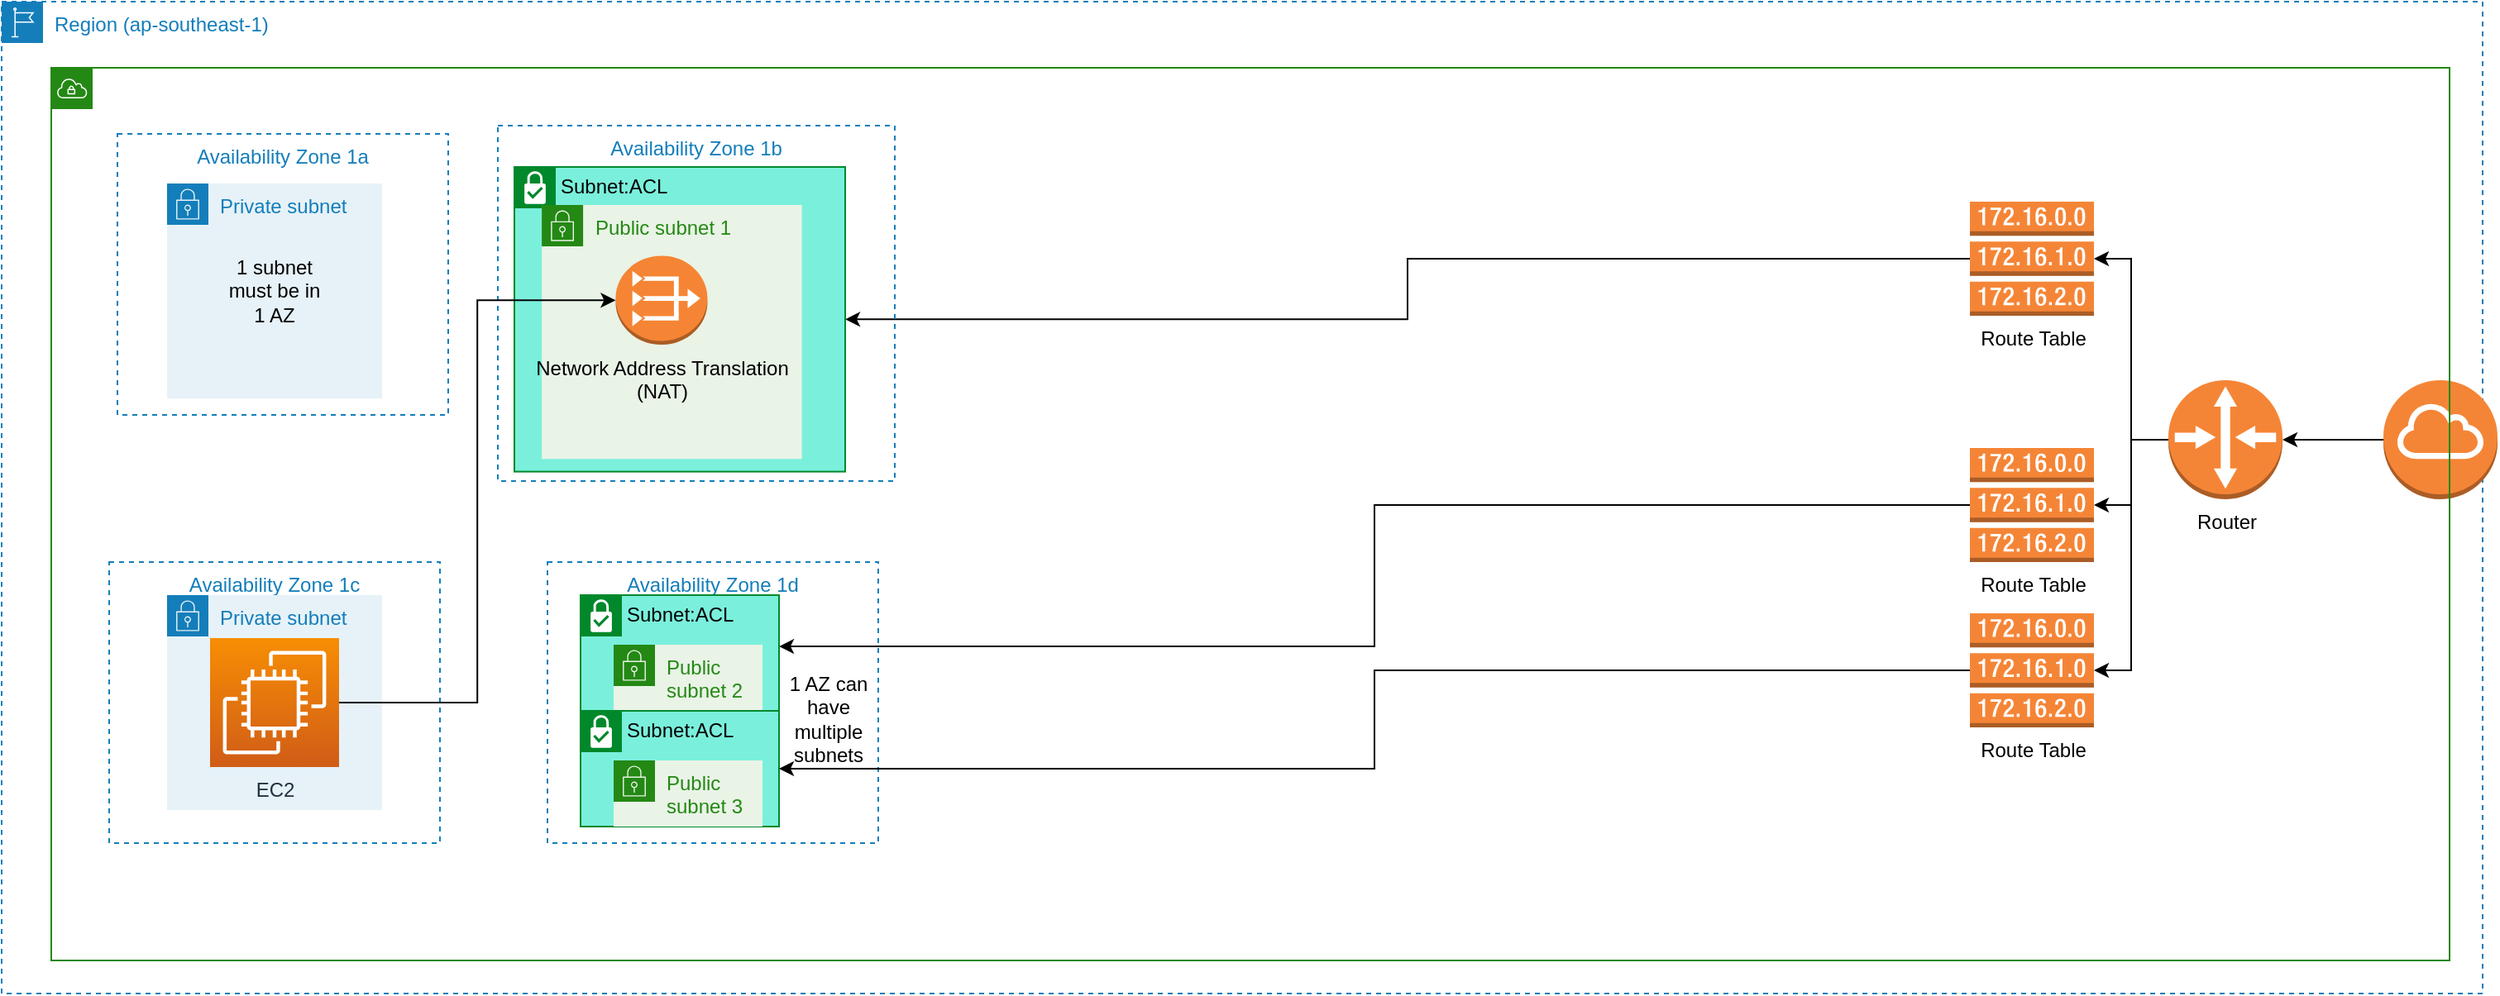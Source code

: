 <mxfile version="16.1.0" type="github">
  <diagram id="UTCtvc4WqDtAEl09huPs" name="Page-1">
    <mxGraphModel dx="830" dy="802" grid="1" gridSize="10" guides="1" tooltips="1" connect="1" arrows="1" fold="1" page="1" pageScale="1" pageWidth="850" pageHeight="1100" math="0" shadow="0">
      <root>
        <mxCell id="0" />
        <mxCell id="1" parent="0" />
        <mxCell id="Ejb-mYYM1d8D_vP1t5c7-2" value="Region (ap-southeast-1)" style="points=[[0,0],[0.25,0],[0.5,0],[0.75,0],[1,0],[1,0.25],[1,0.5],[1,0.75],[1,1],[0.75,1],[0.5,1],[0.25,1],[0,1],[0,0.75],[0,0.5],[0,0.25]];outlineConnect=0;gradientColor=none;html=1;whiteSpace=wrap;fontSize=12;fontStyle=0;container=1;pointerEvents=0;collapsible=0;recursiveResize=0;shape=mxgraph.aws4.group;grIcon=mxgraph.aws4.group_region;strokeColor=#147EBA;fillColor=none;verticalAlign=top;align=left;spacingLeft=30;fontColor=#147EBA;dashed=1;" parent="1" vertex="1">
          <mxGeometry x="60" y="210" width="1500" height="600" as="geometry" />
        </mxCell>
        <mxCell id="Ejb-mYYM1d8D_vP1t5c7-3" value="Availability Zone 1a" style="fillColor=none;strokeColor=#147EBA;dashed=1;verticalAlign=top;fontStyle=0;fontColor=#147EBA;" parent="Ejb-mYYM1d8D_vP1t5c7-2" vertex="1">
          <mxGeometry x="70" y="80" width="200" height="170" as="geometry" />
        </mxCell>
        <mxCell id="OQKpDVVZ5ywf6PsZfqJ8-32" value="" style="outlineConnect=0;dashed=0;verticalLabelPosition=bottom;verticalAlign=top;align=center;html=1;shape=mxgraph.aws3.internet_gateway;fillColor=#F58536;gradientColor=none;" vertex="1" parent="Ejb-mYYM1d8D_vP1t5c7-2">
          <mxGeometry x="1440" y="229" width="69" height="72" as="geometry" />
        </mxCell>
        <mxCell id="Ejb-mYYM1d8D_vP1t5c7-8" value="&amp;nbsp;" style="points=[[0,0],[0.25,0],[0.5,0],[0.75,0],[1,0],[1,0.25],[1,0.5],[1,0.75],[1,1],[0.75,1],[0.5,1],[0.25,1],[0,1],[0,0.75],[0,0.5],[0,0.25]];outlineConnect=0;gradientColor=none;html=1;whiteSpace=wrap;fontSize=12;fontStyle=0;container=1;pointerEvents=0;collapsible=0;recursiveResize=0;shape=mxgraph.aws4.group;grIcon=mxgraph.aws4.group_vpc;strokeColor=#248814;fillColor=none;verticalAlign=top;align=left;spacingLeft=30;fontColor=#AAB7B8;dashed=0;" parent="1" vertex="1">
          <mxGeometry x="90" y="250" width="1450" height="540" as="geometry" />
        </mxCell>
        <mxCell id="Ejb-mYYM1d8D_vP1t5c7-9" value="Private subnet" style="points=[[0,0],[0.25,0],[0.5,0],[0.75,0],[1,0],[1,0.25],[1,0.5],[1,0.75],[1,1],[0.75,1],[0.5,1],[0.25,1],[0,1],[0,0.75],[0,0.5],[0,0.25]];outlineConnect=0;gradientColor=none;html=1;whiteSpace=wrap;fontSize=12;fontStyle=0;container=1;pointerEvents=0;collapsible=0;recursiveResize=0;shape=mxgraph.aws4.group;grIcon=mxgraph.aws4.group_security_group;grStroke=0;strokeColor=#147EBA;fillColor=#E6F2F8;verticalAlign=top;align=left;spacingLeft=30;fontColor=#147EBA;dashed=0;" parent="Ejb-mYYM1d8D_vP1t5c7-8" vertex="1">
          <mxGeometry x="70" y="70" width="130" height="130" as="geometry" />
        </mxCell>
        <mxCell id="OQKpDVVZ5ywf6PsZfqJ8-1" value="1 subnet must be in 1 AZ" style="text;html=1;strokeColor=none;fillColor=none;align=center;verticalAlign=middle;whiteSpace=wrap;rounded=0;" vertex="1" parent="Ejb-mYYM1d8D_vP1t5c7-9">
          <mxGeometry x="35" y="50" width="60" height="30" as="geometry" />
        </mxCell>
        <mxCell id="OQKpDVVZ5ywf6PsZfqJ8-27" style="edgeStyle=orthogonalEdgeStyle;rounded=0;orthogonalLoop=1;jettySize=auto;html=1;entryX=1;entryY=0.5;entryDx=0;entryDy=0;entryPerimeter=0;" edge="1" parent="Ejb-mYYM1d8D_vP1t5c7-8" source="OQKpDVVZ5ywf6PsZfqJ8-12" target="OQKpDVVZ5ywf6PsZfqJ8-19">
          <mxGeometry relative="1" as="geometry" />
        </mxCell>
        <mxCell id="OQKpDVVZ5ywf6PsZfqJ8-28" style="edgeStyle=orthogonalEdgeStyle;rounded=0;orthogonalLoop=1;jettySize=auto;html=1;entryX=1;entryY=0.5;entryDx=0;entryDy=0;entryPerimeter=0;" edge="1" parent="Ejb-mYYM1d8D_vP1t5c7-8" source="OQKpDVVZ5ywf6PsZfqJ8-12" target="OQKpDVVZ5ywf6PsZfqJ8-26">
          <mxGeometry relative="1" as="geometry" />
        </mxCell>
        <mxCell id="OQKpDVVZ5ywf6PsZfqJ8-37" style="edgeStyle=orthogonalEdgeStyle;rounded=0;orthogonalLoop=1;jettySize=auto;html=1;entryX=1;entryY=0.5;entryDx=0;entryDy=0;entryPerimeter=0;" edge="1" parent="Ejb-mYYM1d8D_vP1t5c7-8" source="OQKpDVVZ5ywf6PsZfqJ8-12" target="OQKpDVVZ5ywf6PsZfqJ8-35">
          <mxGeometry relative="1" as="geometry" />
        </mxCell>
        <mxCell id="OQKpDVVZ5ywf6PsZfqJ8-12" value="Router" style="outlineConnect=0;dashed=0;verticalLabelPosition=bottom;verticalAlign=top;align=center;html=1;shape=mxgraph.aws3.router;fillColor=#F58536;gradientColor=none;" vertex="1" parent="Ejb-mYYM1d8D_vP1t5c7-8">
          <mxGeometry x="1280" y="189" width="69" height="72" as="geometry" />
        </mxCell>
        <mxCell id="OQKpDVVZ5ywf6PsZfqJ8-55" style="edgeStyle=orthogonalEdgeStyle;rounded=0;orthogonalLoop=1;jettySize=auto;html=1;" edge="1" parent="Ejb-mYYM1d8D_vP1t5c7-8" source="OQKpDVVZ5ywf6PsZfqJ8-19" target="OQKpDVVZ5ywf6PsZfqJ8-47">
          <mxGeometry relative="1" as="geometry" />
        </mxCell>
        <mxCell id="OQKpDVVZ5ywf6PsZfqJ8-19" value="Route Table" style="outlineConnect=0;dashed=0;verticalLabelPosition=bottom;verticalAlign=top;align=center;html=1;shape=mxgraph.aws3.route_table;fillColor=#F58536;gradientColor=none;" vertex="1" parent="Ejb-mYYM1d8D_vP1t5c7-8">
          <mxGeometry x="1160" y="81" width="75" height="69" as="geometry" />
        </mxCell>
        <mxCell id="OQKpDVVZ5ywf6PsZfqJ8-57" style="edgeStyle=orthogonalEdgeStyle;rounded=0;orthogonalLoop=1;jettySize=auto;html=1;entryX=1;entryY=0.443;entryDx=0;entryDy=0;entryPerimeter=0;" edge="1" parent="Ejb-mYYM1d8D_vP1t5c7-8" source="OQKpDVVZ5ywf6PsZfqJ8-26" target="OQKpDVVZ5ywf6PsZfqJ8-22">
          <mxGeometry relative="1" as="geometry" />
        </mxCell>
        <mxCell id="OQKpDVVZ5ywf6PsZfqJ8-26" value="Route Table" style="outlineConnect=0;dashed=0;verticalLabelPosition=bottom;verticalAlign=top;align=center;html=1;shape=mxgraph.aws3.route_table;fillColor=#F58536;gradientColor=none;" vertex="1" parent="Ejb-mYYM1d8D_vP1t5c7-8">
          <mxGeometry x="1160" y="230" width="75" height="69" as="geometry" />
        </mxCell>
        <mxCell id="OQKpDVVZ5ywf6PsZfqJ8-35" value="Route Table" style="outlineConnect=0;dashed=0;verticalLabelPosition=bottom;verticalAlign=top;align=center;html=1;shape=mxgraph.aws3.route_table;fillColor=#F58536;gradientColor=none;" vertex="1" parent="Ejb-mYYM1d8D_vP1t5c7-8">
          <mxGeometry x="1160" y="330" width="75" height="69" as="geometry" />
        </mxCell>
        <mxCell id="OQKpDVVZ5ywf6PsZfqJ8-45" value="" style="group" vertex="1" connectable="0" parent="Ejb-mYYM1d8D_vP1t5c7-8">
          <mxGeometry x="270" y="35" width="240" height="215" as="geometry" />
        </mxCell>
        <mxCell id="OQKpDVVZ5ywf6PsZfqJ8-46" value="Availability Zone 1b" style="fillColor=none;strokeColor=#147EBA;dashed=1;verticalAlign=top;fontStyle=0;fontColor=#147EBA;" vertex="1" parent="OQKpDVVZ5ywf6PsZfqJ8-45">
          <mxGeometry width="240.0" height="215" as="geometry" />
        </mxCell>
        <mxCell id="OQKpDVVZ5ywf6PsZfqJ8-47" value="Subnet:ACL" style="shape=mxgraph.ibm.box;prType=subnet;fontStyle=0;verticalAlign=top;align=left;spacingLeft=32;spacingTop=4;fillColor=#7AF0DC;rounded=0;whiteSpace=wrap;html=1;strokeColor=#00882B;strokeWidth=1;dashed=0;container=1;spacing=-4;collapsible=0;expand=0;recursiveResize=0;" vertex="1" parent="OQKpDVVZ5ywf6PsZfqJ8-45">
          <mxGeometry x="10" y="25.01" width="200" height="184.29" as="geometry" />
        </mxCell>
        <mxCell id="OQKpDVVZ5ywf6PsZfqJ8-48" value="Public subnet 1" style="points=[[0,0],[0.25,0],[0.5,0],[0.75,0],[1,0],[1,0.25],[1,0.5],[1,0.75],[1,1],[0.75,1],[0.5,1],[0.25,1],[0,1],[0,0.75],[0,0.5],[0,0.25]];outlineConnect=0;gradientColor=none;html=1;whiteSpace=wrap;fontSize=12;fontStyle=0;container=1;pointerEvents=0;collapsible=0;recursiveResize=0;shape=mxgraph.aws4.group;grIcon=mxgraph.aws4.group_security_group;grStroke=0;strokeColor=#248814;fillColor=#E9F3E6;verticalAlign=top;align=left;spacingLeft=30;fontColor=#248814;" vertex="1" parent="OQKpDVVZ5ywf6PsZfqJ8-47">
          <mxGeometry x="16.552" y="23.036" width="157.241" height="153.571" as="geometry" />
        </mxCell>
        <mxCell id="OQKpDVVZ5ywf6PsZfqJ8-49" value="Network Address Translation&lt;br&gt;(NAT)" style="outlineConnect=0;dashed=0;verticalLabelPosition=bottom;verticalAlign=top;align=center;html=1;shape=mxgraph.aws3.vpc_nat_gateway;fillColor=#F58534;gradientColor=none;" vertex="1" parent="OQKpDVVZ5ywf6PsZfqJ8-47">
          <mxGeometry x="61.208" y="53.75" width="55.514" height="53.75" as="geometry" />
        </mxCell>
        <mxCell id="OQKpDVVZ5ywf6PsZfqJ8-41" value="" style="group" vertex="1" connectable="0" parent="Ejb-mYYM1d8D_vP1t5c7-8">
          <mxGeometry x="35" y="299" width="200" height="170" as="geometry" />
        </mxCell>
        <mxCell id="OQKpDVVZ5ywf6PsZfqJ8-42" value="Availability Zone 1c" style="fillColor=none;strokeColor=#147EBA;dashed=1;verticalAlign=top;fontStyle=0;fontColor=#147EBA;" vertex="1" parent="OQKpDVVZ5ywf6PsZfqJ8-41">
          <mxGeometry width="200" height="170" as="geometry" />
        </mxCell>
        <mxCell id="OQKpDVVZ5ywf6PsZfqJ8-43" value="Private subnet" style="points=[[0,0],[0.25,0],[0.5,0],[0.75,0],[1,0],[1,0.25],[1,0.5],[1,0.75],[1,1],[0.75,1],[0.5,1],[0.25,1],[0,1],[0,0.75],[0,0.5],[0,0.25]];outlineConnect=0;gradientColor=none;html=1;whiteSpace=wrap;fontSize=12;fontStyle=0;container=1;pointerEvents=0;collapsible=0;recursiveResize=0;shape=mxgraph.aws4.group;grIcon=mxgraph.aws4.group_security_group;grStroke=0;strokeColor=#147EBA;fillColor=#E6F2F8;verticalAlign=top;align=left;spacingLeft=30;fontColor=#147EBA;dashed=0;" vertex="1" parent="OQKpDVVZ5ywf6PsZfqJ8-41">
          <mxGeometry x="35" y="20" width="130" height="130" as="geometry" />
        </mxCell>
        <mxCell id="OQKpDVVZ5ywf6PsZfqJ8-51" value="EC2" style="sketch=0;points=[[0,0,0],[0.25,0,0],[0.5,0,0],[0.75,0,0],[1,0,0],[0,1,0],[0.25,1,0],[0.5,1,0],[0.75,1,0],[1,1,0],[0,0.25,0],[0,0.5,0],[0,0.75,0],[1,0.25,0],[1,0.5,0],[1,0.75,0]];outlineConnect=0;fontColor=#232F3E;gradientColor=#F78E04;gradientDirection=north;fillColor=#D05C17;strokeColor=#ffffff;dashed=0;verticalLabelPosition=bottom;verticalAlign=top;align=center;html=1;fontSize=12;fontStyle=0;aspect=fixed;shape=mxgraph.aws4.resourceIcon;resIcon=mxgraph.aws4.ec2;" vertex="1" parent="OQKpDVVZ5ywf6PsZfqJ8-43">
          <mxGeometry x="26" y="26" width="78" height="78" as="geometry" />
        </mxCell>
        <mxCell id="Ejb-mYYM1d8D_vP1t5c7-6" value="Availability Zone 1d" style="fillColor=none;strokeColor=#147EBA;dashed=1;verticalAlign=top;fontStyle=0;fontColor=#147EBA;" parent="Ejb-mYYM1d8D_vP1t5c7-8" vertex="1">
          <mxGeometry x="300" y="299" width="200" height="170" as="geometry" />
        </mxCell>
        <mxCell id="OQKpDVVZ5ywf6PsZfqJ8-22" value="Subnet:ACL" style="shape=mxgraph.ibm.box;prType=subnet;fontStyle=0;verticalAlign=top;align=left;spacingLeft=32;spacingTop=4;fillColor=#7AF0DC;rounded=0;whiteSpace=wrap;html=1;strokeColor=#00882B;strokeWidth=1;dashed=0;container=1;spacing=-4;collapsible=0;expand=0;recursiveResize=0;" vertex="1" parent="Ejb-mYYM1d8D_vP1t5c7-8">
          <mxGeometry x="320" y="319" width="120" height="70" as="geometry" />
        </mxCell>
        <mxCell id="OQKpDVVZ5ywf6PsZfqJ8-23" value="Public subnet 2" style="points=[[0,0],[0.25,0],[0.5,0],[0.75,0],[1,0],[1,0.25],[1,0.5],[1,0.75],[1,1],[0.75,1],[0.5,1],[0.25,1],[0,1],[0,0.75],[0,0.5],[0,0.25]];outlineConnect=0;gradientColor=none;html=1;whiteSpace=wrap;fontSize=12;fontStyle=0;container=1;pointerEvents=0;collapsible=0;recursiveResize=0;shape=mxgraph.aws4.group;grIcon=mxgraph.aws4.group_security_group;grStroke=0;strokeColor=#248814;fillColor=#E9F3E6;verticalAlign=top;align=left;spacingLeft=30;fontColor=#248814;" vertex="1" parent="OQKpDVVZ5ywf6PsZfqJ8-22">
          <mxGeometry x="20" y="30" width="90" height="40" as="geometry" />
        </mxCell>
        <mxCell id="OQKpDVVZ5ywf6PsZfqJ8-24" value="Subnet:ACL" style="shape=mxgraph.ibm.box;prType=subnet;fontStyle=0;verticalAlign=top;align=left;spacingLeft=32;spacingTop=4;fillColor=#7AF0DC;rounded=0;whiteSpace=wrap;html=1;strokeColor=#00882B;strokeWidth=1;dashed=0;container=1;spacing=-4;collapsible=0;expand=0;recursiveResize=0;" vertex="1" parent="Ejb-mYYM1d8D_vP1t5c7-8">
          <mxGeometry x="320" y="389" width="120" height="70" as="geometry" />
        </mxCell>
        <mxCell id="OQKpDVVZ5ywf6PsZfqJ8-25" value="Public subnet 3" style="points=[[0,0],[0.25,0],[0.5,0],[0.75,0],[1,0],[1,0.25],[1,0.5],[1,0.75],[1,1],[0.75,1],[0.5,1],[0.25,1],[0,1],[0,0.75],[0,0.5],[0,0.25]];outlineConnect=0;gradientColor=none;html=1;whiteSpace=wrap;fontSize=12;fontStyle=0;container=1;pointerEvents=0;collapsible=0;recursiveResize=0;shape=mxgraph.aws4.group;grIcon=mxgraph.aws4.group_security_group;grStroke=0;strokeColor=#248814;fillColor=#E9F3E6;verticalAlign=top;align=left;spacingLeft=30;fontColor=#248814;" vertex="1" parent="OQKpDVVZ5ywf6PsZfqJ8-24">
          <mxGeometry x="20" y="30" width="90" height="40" as="geometry" />
        </mxCell>
        <mxCell id="OQKpDVVZ5ywf6PsZfqJ8-3" value="1 AZ can have multiple subnets" style="text;html=1;strokeColor=none;fillColor=none;align=center;verticalAlign=middle;whiteSpace=wrap;rounded=0;" vertex="1" parent="Ejb-mYYM1d8D_vP1t5c7-8">
          <mxGeometry x="440" y="379" width="60" height="30" as="geometry" />
        </mxCell>
        <mxCell id="OQKpDVVZ5ywf6PsZfqJ8-36" style="edgeStyle=orthogonalEdgeStyle;rounded=0;orthogonalLoop=1;jettySize=auto;html=1;" edge="1" parent="Ejb-mYYM1d8D_vP1t5c7-8" source="OQKpDVVZ5ywf6PsZfqJ8-35" target="OQKpDVVZ5ywf6PsZfqJ8-24">
          <mxGeometry relative="1" as="geometry" />
        </mxCell>
        <mxCell id="OQKpDVVZ5ywf6PsZfqJ8-56" style="edgeStyle=orthogonalEdgeStyle;rounded=0;orthogonalLoop=1;jettySize=auto;html=1;entryX=0;entryY=0.5;entryDx=0;entryDy=0;entryPerimeter=0;" edge="1" parent="Ejb-mYYM1d8D_vP1t5c7-8" source="OQKpDVVZ5ywf6PsZfqJ8-51" target="OQKpDVVZ5ywf6PsZfqJ8-49">
          <mxGeometry relative="1" as="geometry" />
        </mxCell>
        <mxCell id="OQKpDVVZ5ywf6PsZfqJ8-33" style="edgeStyle=orthogonalEdgeStyle;rounded=0;orthogonalLoop=1;jettySize=auto;html=1;entryX=1;entryY=0.5;entryDx=0;entryDy=0;entryPerimeter=0;" edge="1" parent="1" source="OQKpDVVZ5ywf6PsZfqJ8-32" target="OQKpDVVZ5ywf6PsZfqJ8-12">
          <mxGeometry relative="1" as="geometry" />
        </mxCell>
      </root>
    </mxGraphModel>
  </diagram>
</mxfile>

